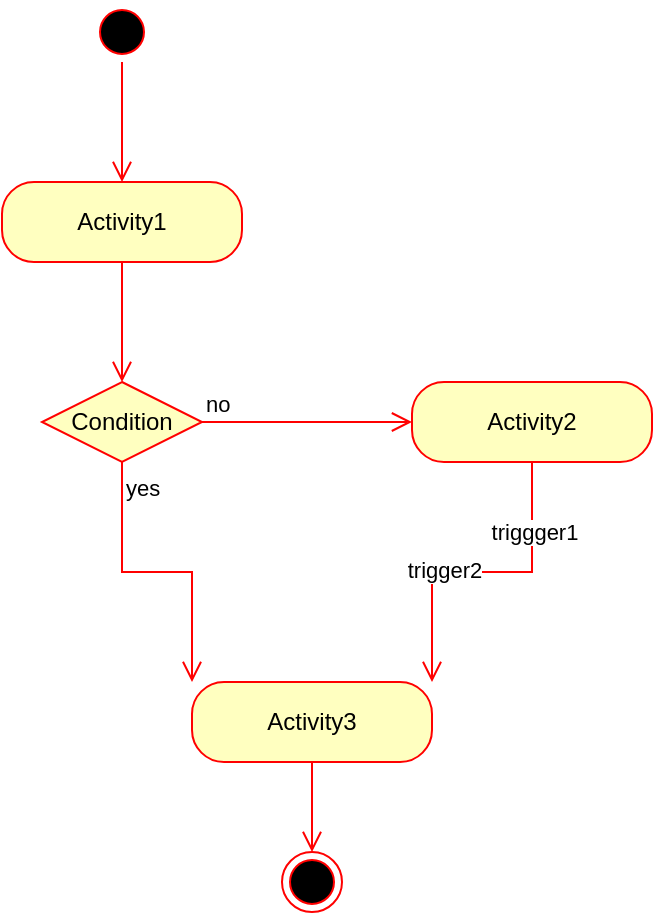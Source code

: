 <mxfile version="24.7.10">
  <diagram name="Seite-1" id="7vL5a14g6Dk-Zv-TJMvC">
    <mxGraphModel dx="1276" dy="539" grid="1" gridSize="10" guides="1" tooltips="1" connect="1" arrows="1" fold="1" page="1" pageScale="1" pageWidth="1500" pageHeight="850" math="0" shadow="0">
      <root>
        <mxCell id="0" />
        <mxCell id="1" parent="0" />
        <mxCell id="MVWzC1pwG69nKOfZY1t--1" value="" style="ellipse;html=1;shape=startState;fillColor=#000000;strokeColor=#ff0000;" vertex="1" parent="1">
          <mxGeometry x="260" y="30" width="30" height="30" as="geometry" />
        </mxCell>
        <mxCell id="MVWzC1pwG69nKOfZY1t--2" value="" style="edgeStyle=orthogonalEdgeStyle;html=1;verticalAlign=bottom;endArrow=open;endSize=8;strokeColor=#ff0000;rounded=0;entryX=0.5;entryY=0;entryDx=0;entryDy=0;" edge="1" source="MVWzC1pwG69nKOfZY1t--1" parent="1" target="MVWzC1pwG69nKOfZY1t--3">
          <mxGeometry relative="1" as="geometry">
            <mxPoint x="275" y="120" as="targetPoint" />
          </mxGeometry>
        </mxCell>
        <mxCell id="MVWzC1pwG69nKOfZY1t--3" value="Activity1" style="rounded=1;whiteSpace=wrap;html=1;arcSize=40;fontColor=#000000;fillColor=#ffffc0;strokeColor=#ff0000;" vertex="1" parent="1">
          <mxGeometry x="215" y="120" width="120" height="40" as="geometry" />
        </mxCell>
        <mxCell id="MVWzC1pwG69nKOfZY1t--4" value="" style="edgeStyle=orthogonalEdgeStyle;html=1;verticalAlign=bottom;endArrow=open;endSize=8;strokeColor=#ff0000;rounded=0;entryX=0.5;entryY=0;entryDx=0;entryDy=0;" edge="1" source="MVWzC1pwG69nKOfZY1t--3" parent="1" target="MVWzC1pwG69nKOfZY1t--9">
          <mxGeometry relative="1" as="geometry">
            <mxPoint x="275" y="200" as="targetPoint" />
          </mxGeometry>
        </mxCell>
        <mxCell id="MVWzC1pwG69nKOfZY1t--9" value="Condition" style="rhombus;whiteSpace=wrap;html=1;fontColor=#000000;fillColor=#ffffc0;strokeColor=#ff0000;" vertex="1" parent="1">
          <mxGeometry x="235" y="220" width="80" height="40" as="geometry" />
        </mxCell>
        <mxCell id="MVWzC1pwG69nKOfZY1t--10" value="no" style="edgeStyle=orthogonalEdgeStyle;html=1;align=left;verticalAlign=bottom;endArrow=open;endSize=8;strokeColor=#ff0000;rounded=0;entryX=0;entryY=0.5;entryDx=0;entryDy=0;" edge="1" source="MVWzC1pwG69nKOfZY1t--9" parent="1" target="MVWzC1pwG69nKOfZY1t--12">
          <mxGeometry x="-1" relative="1" as="geometry">
            <mxPoint x="410" y="240" as="targetPoint" />
          </mxGeometry>
        </mxCell>
        <mxCell id="MVWzC1pwG69nKOfZY1t--11" value="yes" style="edgeStyle=orthogonalEdgeStyle;html=1;align=left;verticalAlign=top;endArrow=open;endSize=8;strokeColor=#ff0000;rounded=0;entryX=0;entryY=0;entryDx=0;entryDy=0;" edge="1" source="MVWzC1pwG69nKOfZY1t--9" parent="1" target="MVWzC1pwG69nKOfZY1t--16">
          <mxGeometry x="-1" relative="1" as="geometry">
            <mxPoint x="270" y="330" as="targetPoint" />
          </mxGeometry>
        </mxCell>
        <mxCell id="MVWzC1pwG69nKOfZY1t--12" value="Activity2" style="rounded=1;whiteSpace=wrap;html=1;arcSize=40;fontColor=#000000;fillColor=#ffffc0;strokeColor=#ff0000;" vertex="1" parent="1">
          <mxGeometry x="420" y="220" width="120" height="40" as="geometry" />
        </mxCell>
        <mxCell id="MVWzC1pwG69nKOfZY1t--13" value="" style="edgeStyle=orthogonalEdgeStyle;html=1;verticalAlign=bottom;endArrow=open;endSize=8;strokeColor=#ff0000;rounded=0;entryX=1;entryY=0;entryDx=0;entryDy=0;" edge="1" source="MVWzC1pwG69nKOfZY1t--12" parent="1" target="MVWzC1pwG69nKOfZY1t--16">
          <mxGeometry relative="1" as="geometry">
            <mxPoint x="480" y="350" as="targetPoint" />
          </mxGeometry>
        </mxCell>
        <mxCell id="MVWzC1pwG69nKOfZY1t--14" value="triggger1" style="edgeLabel;html=1;align=center;verticalAlign=middle;resizable=0;points=[];" vertex="1" connectable="0" parent="MVWzC1pwG69nKOfZY1t--13">
          <mxGeometry x="-0.567" y="1" relative="1" as="geometry">
            <mxPoint as="offset" />
          </mxGeometry>
        </mxCell>
        <mxCell id="MVWzC1pwG69nKOfZY1t--15" value="trigger2" style="edgeLabel;html=1;align=center;verticalAlign=middle;resizable=0;points=[];" vertex="1" connectable="0" parent="MVWzC1pwG69nKOfZY1t--13">
          <mxGeometry x="0.24" y="-1" relative="1" as="geometry">
            <mxPoint as="offset" />
          </mxGeometry>
        </mxCell>
        <mxCell id="MVWzC1pwG69nKOfZY1t--16" value="Activity3" style="rounded=1;whiteSpace=wrap;html=1;arcSize=40;fontColor=#000000;fillColor=#ffffc0;strokeColor=#ff0000;" vertex="1" parent="1">
          <mxGeometry x="310" y="370" width="120" height="40" as="geometry" />
        </mxCell>
        <mxCell id="MVWzC1pwG69nKOfZY1t--17" value="" style="edgeStyle=orthogonalEdgeStyle;html=1;verticalAlign=bottom;endArrow=open;endSize=8;strokeColor=#ff0000;rounded=0;" edge="1" source="MVWzC1pwG69nKOfZY1t--16" parent="1" target="MVWzC1pwG69nKOfZY1t--19">
          <mxGeometry relative="1" as="geometry">
            <mxPoint x="370" y="470" as="targetPoint" />
          </mxGeometry>
        </mxCell>
        <mxCell id="MVWzC1pwG69nKOfZY1t--19" value="" style="ellipse;html=1;shape=endState;fillColor=#000000;strokeColor=#ff0000;" vertex="1" parent="1">
          <mxGeometry x="355" y="455" width="30" height="30" as="geometry" />
        </mxCell>
      </root>
    </mxGraphModel>
  </diagram>
</mxfile>
